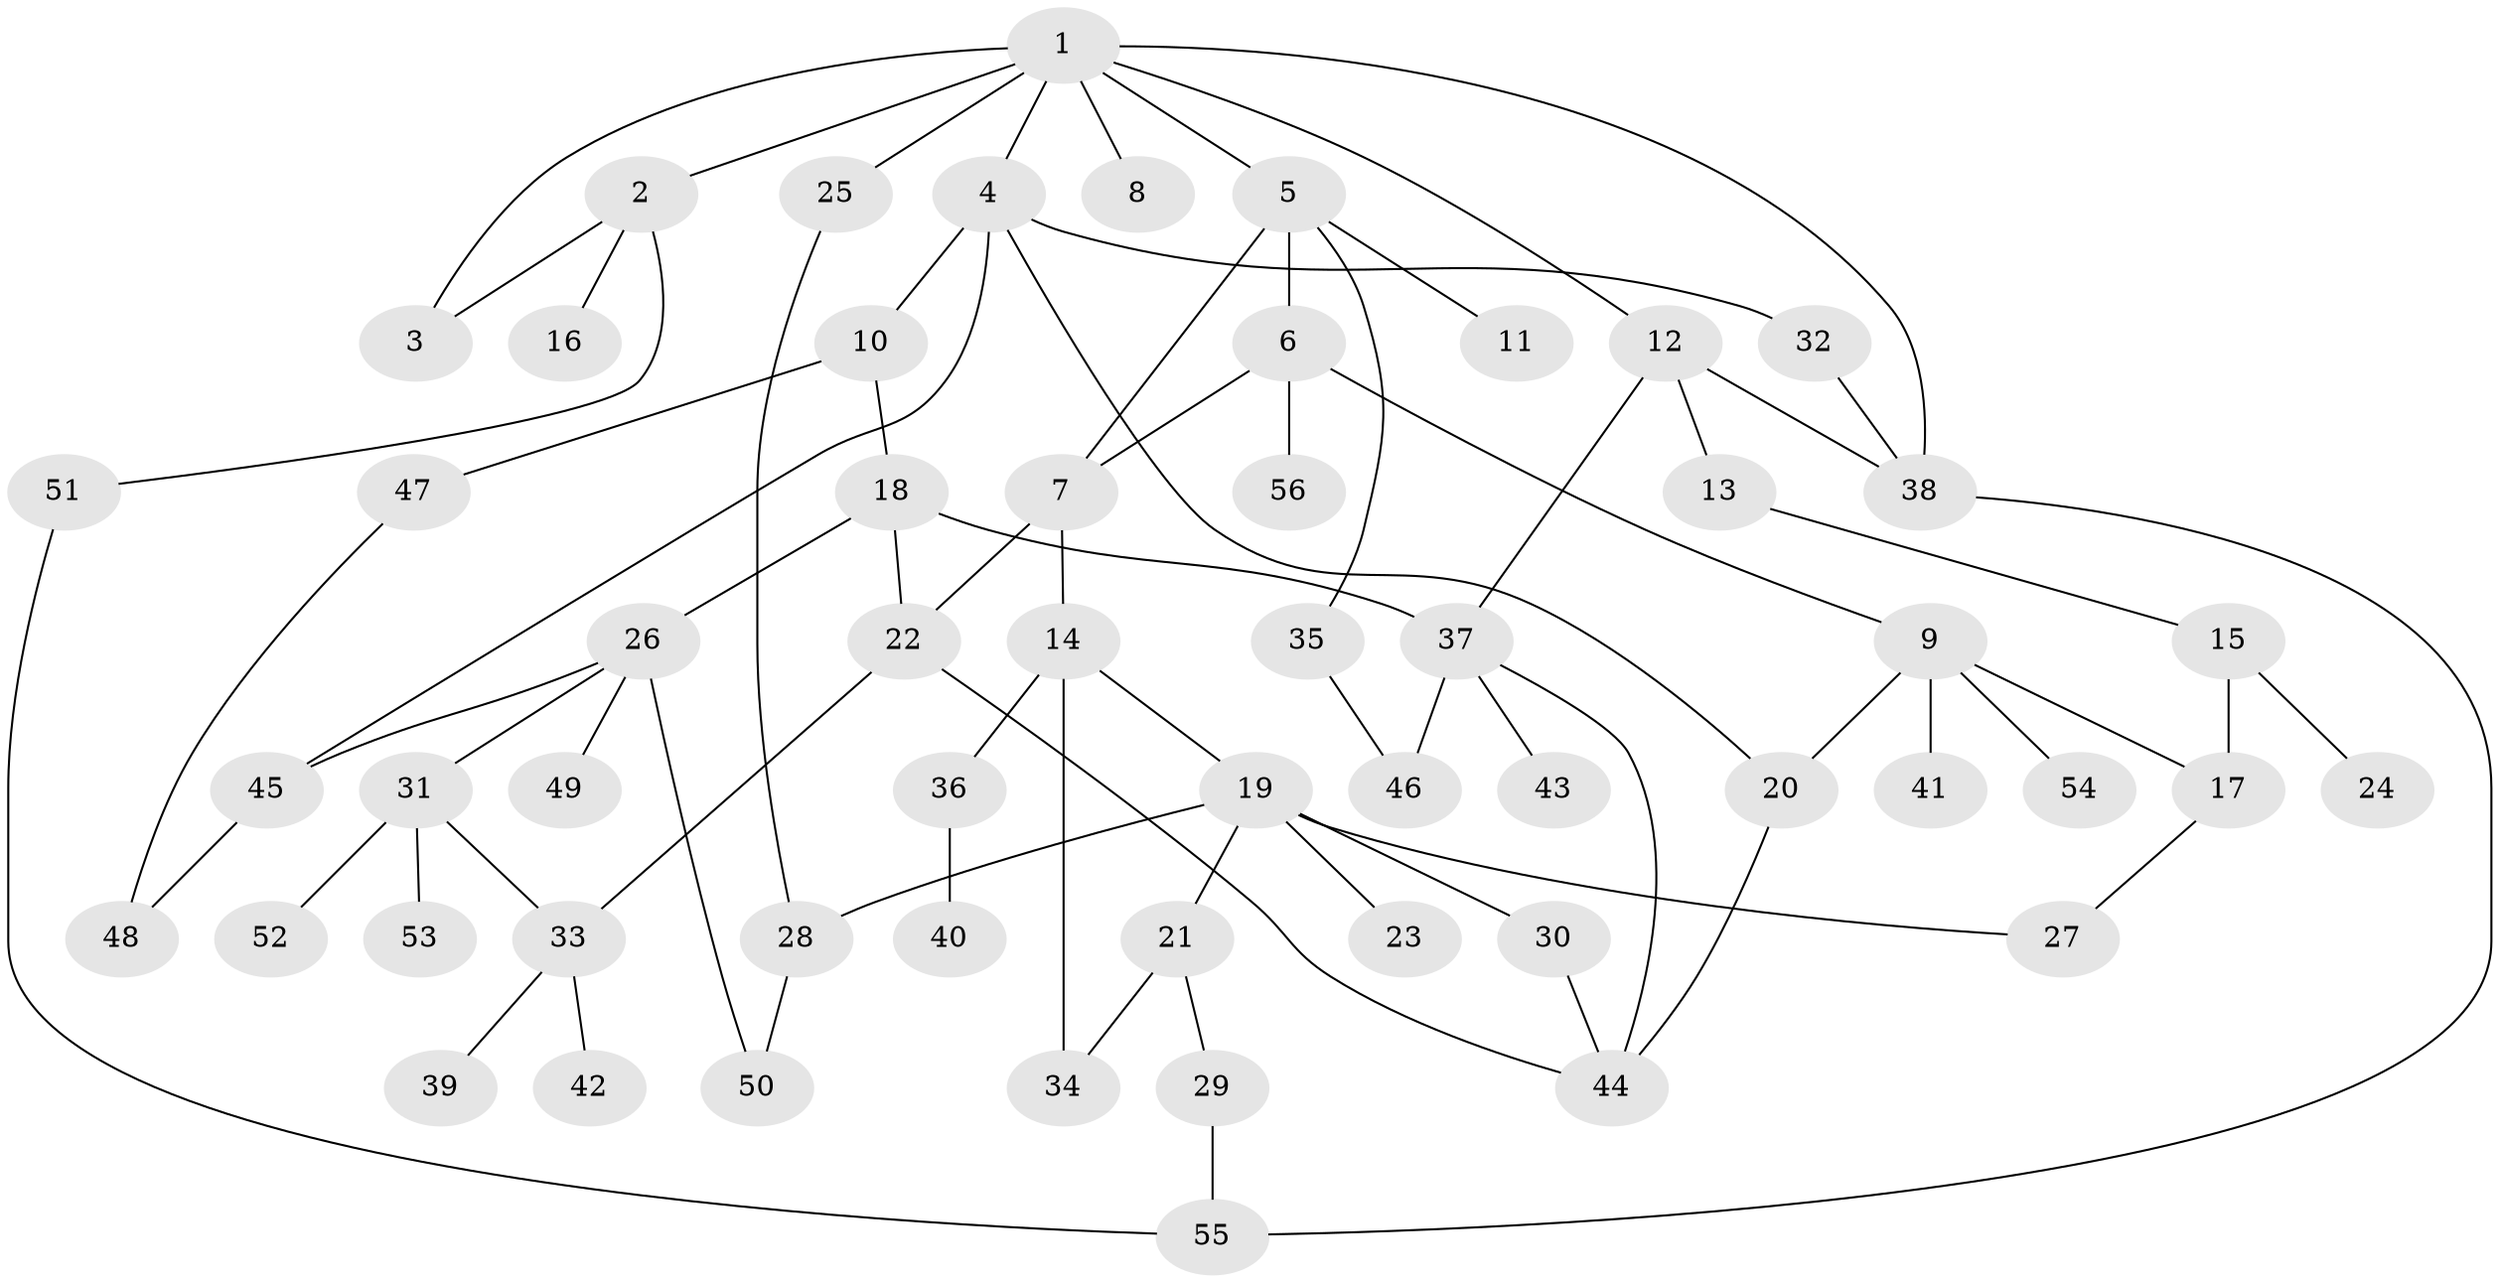 // coarse degree distribution, {6: 0.05, 5: 0.125, 2: 0.175, 4: 0.125, 3: 0.175, 1: 0.325, 9: 0.025}
// Generated by graph-tools (version 1.1) at 2025/48/03/04/25 22:48:38]
// undirected, 56 vertices, 76 edges
graph export_dot {
  node [color=gray90,style=filled];
  1;
  2;
  3;
  4;
  5;
  6;
  7;
  8;
  9;
  10;
  11;
  12;
  13;
  14;
  15;
  16;
  17;
  18;
  19;
  20;
  21;
  22;
  23;
  24;
  25;
  26;
  27;
  28;
  29;
  30;
  31;
  32;
  33;
  34;
  35;
  36;
  37;
  38;
  39;
  40;
  41;
  42;
  43;
  44;
  45;
  46;
  47;
  48;
  49;
  50;
  51;
  52;
  53;
  54;
  55;
  56;
  1 -- 2;
  1 -- 3;
  1 -- 4;
  1 -- 5;
  1 -- 8;
  1 -- 12;
  1 -- 25;
  1 -- 38;
  2 -- 16;
  2 -- 51;
  2 -- 3;
  4 -- 10;
  4 -- 20;
  4 -- 32;
  4 -- 45;
  5 -- 6;
  5 -- 11;
  5 -- 35;
  5 -- 7;
  6 -- 7;
  6 -- 9;
  6 -- 56;
  7 -- 14;
  7 -- 22;
  9 -- 41;
  9 -- 54;
  9 -- 17;
  9 -- 20;
  10 -- 18;
  10 -- 47;
  12 -- 13;
  12 -- 37;
  12 -- 38;
  13 -- 15;
  14 -- 19;
  14 -- 36;
  14 -- 34;
  15 -- 17;
  15 -- 24;
  17 -- 27;
  18 -- 22;
  18 -- 26;
  18 -- 37;
  19 -- 21;
  19 -- 23;
  19 -- 30;
  19 -- 28;
  19 -- 27;
  20 -- 44;
  21 -- 29;
  21 -- 34;
  22 -- 44;
  22 -- 33;
  25 -- 28;
  26 -- 31;
  26 -- 45;
  26 -- 49;
  26 -- 50;
  28 -- 50;
  29 -- 55;
  30 -- 44;
  31 -- 33;
  31 -- 52;
  31 -- 53;
  32 -- 38;
  33 -- 39;
  33 -- 42;
  35 -- 46;
  36 -- 40;
  37 -- 43;
  37 -- 46;
  37 -- 44;
  38 -- 55;
  45 -- 48;
  47 -- 48;
  51 -- 55;
}
